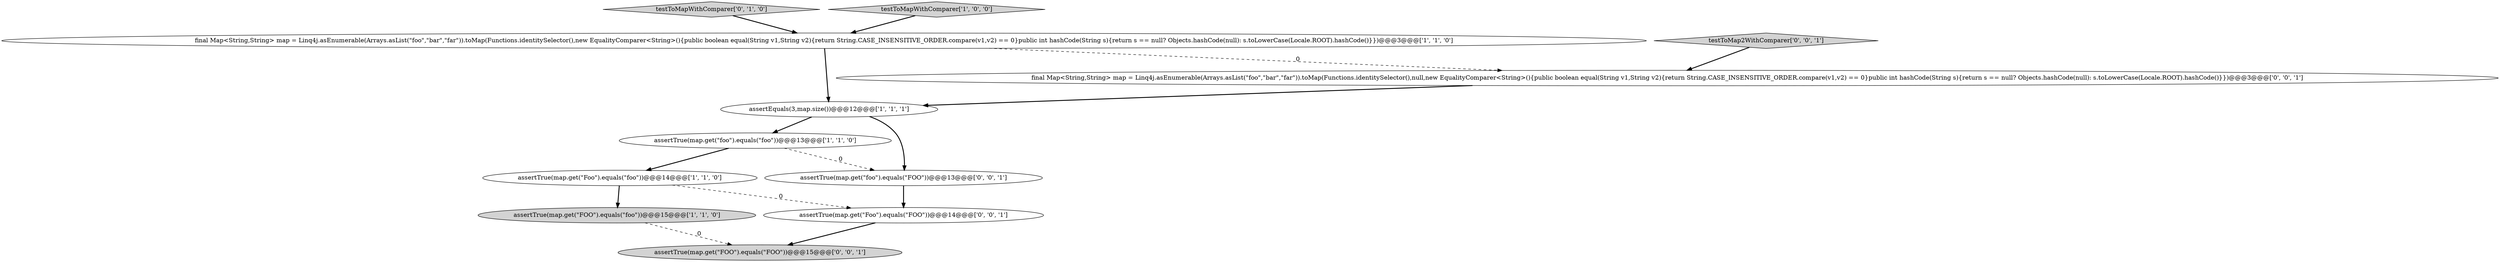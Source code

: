 digraph {
4 [style = filled, label = "assertTrue(map.get(\"FOO\").equals(\"foo\"))@@@15@@@['1', '1', '0']", fillcolor = lightgray, shape = ellipse image = "AAA0AAABBB1BBB"];
0 [style = filled, label = "final Map<String,String> map = Linq4j.asEnumerable(Arrays.asList(\"foo\",\"bar\",\"far\")).toMap(Functions.identitySelector(),new EqualityComparer<String>(){public boolean equal(String v1,String v2){return String.CASE_INSENSITIVE_ORDER.compare(v1,v2) == 0}public int hashCode(String s){return s == null? Objects.hashCode(null): s.toLowerCase(Locale.ROOT).hashCode()}})@@@3@@@['1', '1', '0']", fillcolor = white, shape = ellipse image = "AAA0AAABBB1BBB"];
9 [style = filled, label = "assertTrue(map.get(\"Foo\").equals(\"FOO\"))@@@14@@@['0', '0', '1']", fillcolor = white, shape = ellipse image = "AAA0AAABBB3BBB"];
5 [style = filled, label = "assertTrue(map.get(\"foo\").equals(\"foo\"))@@@13@@@['1', '1', '0']", fillcolor = white, shape = ellipse image = "AAA0AAABBB1BBB"];
8 [style = filled, label = "final Map<String,String> map = Linq4j.asEnumerable(Arrays.asList(\"foo\",\"bar\",\"far\")).toMap(Functions.identitySelector(),null,new EqualityComparer<String>(){public boolean equal(String v1,String v2){return String.CASE_INSENSITIVE_ORDER.compare(v1,v2) == 0}public int hashCode(String s){return s == null? Objects.hashCode(null): s.toLowerCase(Locale.ROOT).hashCode()}})@@@3@@@['0', '0', '1']", fillcolor = white, shape = ellipse image = "AAA0AAABBB3BBB"];
11 [style = filled, label = "assertTrue(map.get(\"FOO\").equals(\"FOO\"))@@@15@@@['0', '0', '1']", fillcolor = lightgray, shape = ellipse image = "AAA0AAABBB3BBB"];
7 [style = filled, label = "assertTrue(map.get(\"foo\").equals(\"FOO\"))@@@13@@@['0', '0', '1']", fillcolor = white, shape = ellipse image = "AAA0AAABBB3BBB"];
3 [style = filled, label = "assertTrue(map.get(\"Foo\").equals(\"foo\"))@@@14@@@['1', '1', '0']", fillcolor = white, shape = ellipse image = "AAA0AAABBB1BBB"];
6 [style = filled, label = "testToMapWithComparer['0', '1', '0']", fillcolor = lightgray, shape = diamond image = "AAA0AAABBB2BBB"];
1 [style = filled, label = "testToMapWithComparer['1', '0', '0']", fillcolor = lightgray, shape = diamond image = "AAA0AAABBB1BBB"];
10 [style = filled, label = "testToMap2WithComparer['0', '0', '1']", fillcolor = lightgray, shape = diamond image = "AAA0AAABBB3BBB"];
2 [style = filled, label = "assertEquals(3,map.size())@@@12@@@['1', '1', '1']", fillcolor = white, shape = ellipse image = "AAA0AAABBB1BBB"];
5->3 [style = bold, label=""];
7->9 [style = bold, label=""];
0->8 [style = dashed, label="0"];
0->2 [style = bold, label=""];
6->0 [style = bold, label=""];
1->0 [style = bold, label=""];
2->7 [style = bold, label=""];
9->11 [style = bold, label=""];
10->8 [style = bold, label=""];
8->2 [style = bold, label=""];
5->7 [style = dashed, label="0"];
3->9 [style = dashed, label="0"];
4->11 [style = dashed, label="0"];
3->4 [style = bold, label=""];
2->5 [style = bold, label=""];
}
